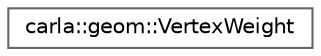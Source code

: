 digraph "类继承关系图"
{
 // INTERACTIVE_SVG=YES
 // LATEX_PDF_SIZE
  bgcolor="transparent";
  edge [fontname=Helvetica,fontsize=10,labelfontname=Helvetica,labelfontsize=10];
  node [fontname=Helvetica,fontsize=10,shape=box,height=0.2,width=0.4];
  rankdir="LR";
  Node0 [id="Node000000",label="carla::geom::VertexWeight",height=0.2,width=0.4,color="grey40", fillcolor="white", style="filled",URL="$d4/de7/structcarla_1_1geom_1_1VertexWeight.html",tooltip=" "];
}

